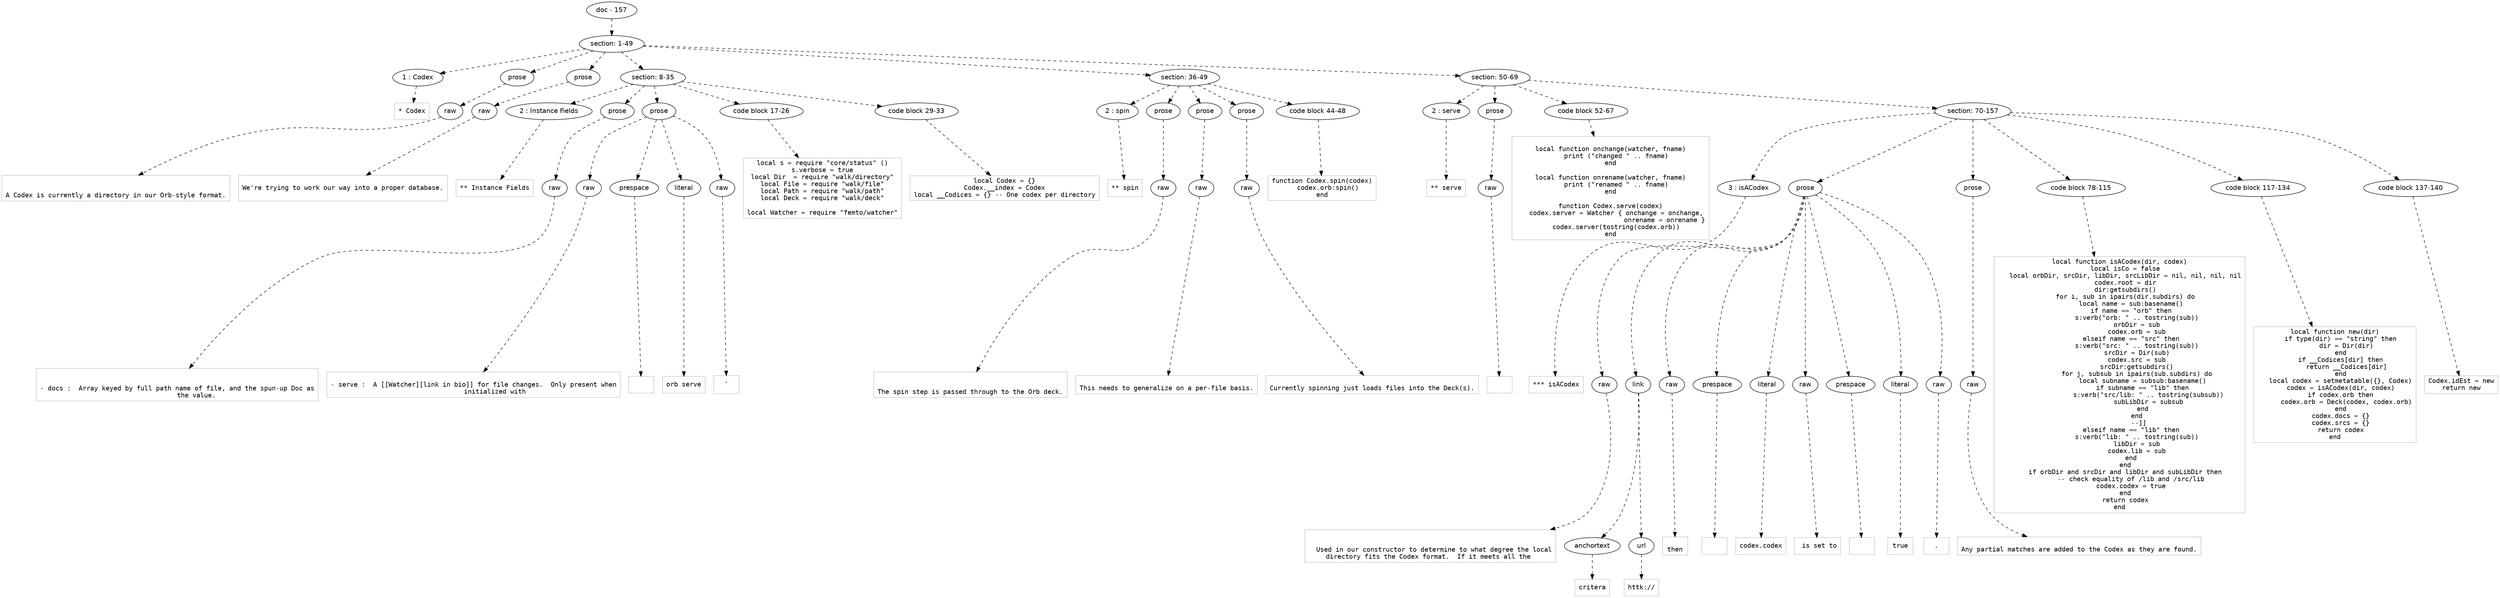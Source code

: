 digraph lpegNode {

node [fontname=Helvetica]
edge [style=dashed]

doc_0 [label="doc - 157"]


doc_0 -> { section_1}
{rank=same; section_1}

section_1 [label="section: 1-49"]


// END RANK doc_0

section_1 -> { header_2 prose_3 prose_4 section_5 section_6 section_7}
{rank=same; header_2 prose_3 prose_4 section_5 section_6 section_7}

header_2 [label="1 : Codex"]

prose_3 [label="prose"]

prose_4 [label="prose"]

section_5 [label="section: 8-35"]

section_6 [label="section: 36-49"]

section_7 [label="section: 50-69"]


// END RANK section_1

header_2 -> leaf_8
leaf_8  [color=Gray,shape=rectangle,fontname=Inconsolata,label="* Codex"]
// END RANK header_2

prose_3 -> { raw_9}
{rank=same; raw_9}

raw_9 [label="raw"]


// END RANK prose_3

raw_9 -> leaf_10
leaf_10  [color=Gray,shape=rectangle,fontname=Inconsolata,label="

A Codex is currently a directory in our Orb-style format.
"]
// END RANK raw_9

prose_4 -> { raw_11}
{rank=same; raw_11}

raw_11 [label="raw"]


// END RANK prose_4

raw_11 -> leaf_12
leaf_12  [color=Gray,shape=rectangle,fontname=Inconsolata,label="
We're trying to work our way into a proper database.

"]
// END RANK raw_11

section_5 -> { header_13 prose_14 prose_15 codeblock_16 codeblock_17}
{rank=same; header_13 prose_14 prose_15 codeblock_16 codeblock_17}

header_13 [label="2 : Instance Fields"]

prose_14 [label="prose"]

prose_15 [label="prose"]

codeblock_16 [label="code block 17-26"]

codeblock_17 [label="code block 29-33"]


// END RANK section_5

header_13 -> leaf_18
leaf_18  [color=Gray,shape=rectangle,fontname=Inconsolata,label="** Instance Fields"]
// END RANK header_13

prose_14 -> { raw_19}
{rank=same; raw_19}

raw_19 [label="raw"]


// END RANK prose_14

raw_19 -> leaf_20
leaf_20  [color=Gray,shape=rectangle,fontname=Inconsolata,label="

- docs :  Array keyed by full path name of file, and the spun-up Doc as
          the value.
"]
// END RANK raw_19

prose_15 -> { raw_21 prespace_22 literal_23 raw_24}
{rank=same; raw_21 prespace_22 literal_23 raw_24}

raw_21 [label="raw"]

prespace_22 [label="prespace"]

literal_23 [label="literal"]

raw_24 [label="raw"]


// END RANK prose_15

raw_21 -> leaf_25
leaf_25  [color=Gray,shape=rectangle,fontname=Inconsolata,label="
- serve :  A [[Watcher][link in bio]] for file changes.  Only present when
           initialized with"]
// END RANK raw_21

prespace_22 -> leaf_26
leaf_26  [color=Gray,shape=rectangle,fontname=Inconsolata,label=" "]
// END RANK prespace_22

literal_23 -> leaf_27
leaf_27  [color=Gray,shape=rectangle,fontname=Inconsolata,label="orb serve"]
// END RANK literal_23

raw_24 -> leaf_28
leaf_28  [color=Gray,shape=rectangle,fontname=Inconsolata,label=".

"]
// END RANK raw_24

codeblock_16 -> leaf_29
leaf_29  [color=Gray,shape=rectangle,fontname=Inconsolata,label="local s = require \"core/status\" ()
s.verbose = true
local Dir  = require \"walk/directory\"
local File = require \"walk/file\"
local Path = require \"walk/path\"
local Deck = require \"walk/deck\"

local Watcher = require \"femto/watcher\""]
// END RANK codeblock_16

codeblock_17 -> leaf_30
leaf_30  [color=Gray,shape=rectangle,fontname=Inconsolata,label="local Codex = {}
Codex.__index = Codex
local __Codices = {} -- One codex per directory"]
// END RANK codeblock_17

section_6 -> { header_31 prose_32 prose_33 prose_34 codeblock_35}
{rank=same; header_31 prose_32 prose_33 prose_34 codeblock_35}

header_31 [label="2 : spin"]

prose_32 [label="prose"]

prose_33 [label="prose"]

prose_34 [label="prose"]

codeblock_35 [label="code block 44-48"]


// END RANK section_6

header_31 -> leaf_36
leaf_36  [color=Gray,shape=rectangle,fontname=Inconsolata,label="** spin"]
// END RANK header_31

prose_32 -> { raw_37}
{rank=same; raw_37}

raw_37 [label="raw"]


// END RANK prose_32

raw_37 -> leaf_38
leaf_38  [color=Gray,shape=rectangle,fontname=Inconsolata,label="

The spin step is passed through to the Orb deck.
"]
// END RANK raw_37

prose_33 -> { raw_39}
{rank=same; raw_39}

raw_39 [label="raw"]


// END RANK prose_33

raw_39 -> leaf_40
leaf_40  [color=Gray,shape=rectangle,fontname=Inconsolata,label="
This needs to generalize on a per-file basis.
"]
// END RANK raw_39

prose_34 -> { raw_41}
{rank=same; raw_41}

raw_41 [label="raw"]


// END RANK prose_34

raw_41 -> leaf_42
leaf_42  [color=Gray,shape=rectangle,fontname=Inconsolata,label="
Currently spinning just loads files into the Deck(s).
"]
// END RANK raw_41

codeblock_35 -> leaf_43
leaf_43  [color=Gray,shape=rectangle,fontname=Inconsolata,label="function Codex.spin(codex)
   codex.orb:spin()
end"]
// END RANK codeblock_35

section_7 -> { header_44 prose_45 codeblock_46 section_47}
{rank=same; header_44 prose_45 codeblock_46 section_47}

header_44 [label="2 : serve"]

prose_45 [label="prose"]

codeblock_46 [label="code block 52-67"]

section_47 [label="section: 70-157"]


// END RANK section_7

header_44 -> leaf_48
leaf_48  [color=Gray,shape=rectangle,fontname=Inconsolata,label="** serve"]
// END RANK header_44

prose_45 -> { raw_49}
{rank=same; raw_49}

raw_49 [label="raw"]


// END RANK prose_45

raw_49 -> leaf_50
leaf_50  [color=Gray,shape=rectangle,fontname=Inconsolata,label="
"]
// END RANK raw_49

codeblock_46 -> leaf_51
leaf_51  [color=Gray,shape=rectangle,fontname=Inconsolata,label="
local function onchange(watcher, fname)
   print (\"changed \" .. fname)
end

local function onrename(watcher, fname)
   print (\"renamed \" .. fname)
end

function Codex.serve(codex)
   codex.server = Watcher { onchange = onchange,
                            onrename = onrename }
   codex.server(tostring(codex.orb))
end"]
// END RANK codeblock_46

section_47 -> { header_52 prose_53 prose_54 codeblock_55 codeblock_56 codeblock_57}
{rank=same; header_52 prose_53 prose_54 codeblock_55 codeblock_56 codeblock_57}

header_52 [label="3 : isACodex"]

prose_53 [label="prose"]

prose_54 [label="prose"]

codeblock_55 [label="code block 78-115"]

codeblock_56 [label="code block 117-134"]

codeblock_57 [label="code block 137-140"]


// END RANK section_47

header_52 -> leaf_58
leaf_58  [color=Gray,shape=rectangle,fontname=Inconsolata,label="*** isACodex"]
// END RANK header_52

prose_53 -> { raw_59 link_60 raw_61 prespace_62 literal_63 raw_64 prespace_65 literal_66 raw_67}
{rank=same; raw_59 link_60 raw_61 prespace_62 literal_63 raw_64 prespace_65 literal_66 raw_67}

raw_59 [label="raw"]

link_60 [label="link"]

raw_61 [label="raw"]

prespace_62 [label="prespace"]

literal_63 [label="literal"]

raw_64 [label="raw"]

prespace_65 [label="prespace"]

literal_66 [label="literal"]

raw_67 [label="raw"]


// END RANK prose_53

raw_59 -> leaf_68
leaf_68  [color=Gray,shape=rectangle,fontname=Inconsolata,label="

  Used in our constructor to determine to what degree the local
directory fits the Codex format.  If it meets all the "]
// END RANK raw_59

link_60 -> { anchortext_69 url_70}
{rank=same; anchortext_69 url_70}

anchortext_69 [label="anchortext"]

url_70 [label="url"]


// END RANK link_60

anchortext_69 -> leaf_71
leaf_71  [color=Gray,shape=rectangle,fontname=Inconsolata,label="critera"]
// END RANK anchortext_69

url_70 -> leaf_72
leaf_72  [color=Gray,shape=rectangle,fontname=Inconsolata,label="httk://"]
// END RANK url_70

raw_61 -> leaf_73
leaf_73  [color=Gray,shape=rectangle,fontname=Inconsolata,label="
then"]
// END RANK raw_61

prespace_62 -> leaf_74
leaf_74  [color=Gray,shape=rectangle,fontname=Inconsolata,label=" "]
// END RANK prespace_62

literal_63 -> leaf_75
leaf_75  [color=Gray,shape=rectangle,fontname=Inconsolata,label="codex.codex"]
// END RANK literal_63

raw_64 -> leaf_76
leaf_76  [color=Gray,shape=rectangle,fontname=Inconsolata,label=" is set to"]
// END RANK raw_64

prespace_65 -> leaf_77
leaf_77  [color=Gray,shape=rectangle,fontname=Inconsolata,label=" "]
// END RANK prespace_65

literal_66 -> leaf_78
leaf_78  [color=Gray,shape=rectangle,fontname=Inconsolata,label="true"]
// END RANK literal_66

raw_67 -> leaf_79
leaf_79  [color=Gray,shape=rectangle,fontname=Inconsolata,label=".
"]
// END RANK raw_67

prose_54 -> { raw_80}
{rank=same; raw_80}

raw_80 [label="raw"]


// END RANK prose_54

raw_80 -> leaf_81
leaf_81  [color=Gray,shape=rectangle,fontname=Inconsolata,label="
Any partial matches are added to the Codex as they are found.
"]
// END RANK raw_80

codeblock_55 -> leaf_82
leaf_82  [color=Gray,shape=rectangle,fontname=Inconsolata,label="local function isACodex(dir, codex)
   local isCo = false
   local orbDir, srcDir, libDir, srcLibDir = nil, nil, nil, nil
   codex.root = dir
   dir:getsubdirs()
   for i, sub in ipairs(dir.subdirs) do
      local name = sub:basename()
      if name == \"orb\" then
         s:verb(\"orb: \" .. tostring(sub))
         orbDir = sub
         codex.orb = sub
      elseif name == \"src\" then
         s:verb(\"src: \" .. tostring(sub))
         srcDir = Dir(sub)
         codex.src = sub
         srcDir:getsubdirs()
         for j, subsub in ipairs(sub.subdirs) do
            local subname = subsub:basename()
            if subname == \"lib\" then
               s:verb(\"src/lib: \" .. tostring(subsub))
               subLibDir = subsub
            end
         end
          --]]
      elseif name == \"lib\" then
         s:verb(\"lib: \" .. tostring(sub))
         libDir = sub
         codex.lib = sub
      end
   end
   if orbDir and srcDir and libDir and subLibDir then
      -- check equality of /lib and /src/lib
      codex.codex = true
   end
   return codex
end"]
// END RANK codeblock_55

codeblock_56 -> leaf_83
leaf_83  [color=Gray,shape=rectangle,fontname=Inconsolata,label="local function new(dir)
   if type(dir) == \"string\" then
      dir = Dir(dir)
   end
   if __Codices[dir] then
      return __Codices[dir]
   end
   local codex = setmetatable({}, Codex)
   codex = isACodex(dir, codex)
   if codex.orb then
      codex.orb = Deck(codex, codex.orb)
   end
   codex.docs = {}
   codex.srcs = {}
   return codex
end"]
// END RANK codeblock_56

codeblock_57 -> leaf_84
leaf_84  [color=Gray,shape=rectangle,fontname=Inconsolata,label="Codex.idEst = new
return new"]
// END RANK codeblock_57


}
